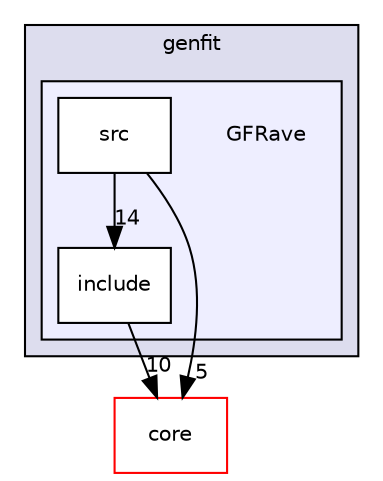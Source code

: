 digraph "genfit/GFRave" {
  compound=true
  node [ fontsize="10", fontname="Helvetica"];
  edge [ labelfontsize="10", labelfontname="Helvetica"];
  subgraph clusterdir_a1ebdee7ea4e629a53aa4045c16b947a {
    graph [ bgcolor="#ddddee", pencolor="black", label="genfit" fontname="Helvetica", fontsize="10", URL="dir_a1ebdee7ea4e629a53aa4045c16b947a.html"]
  subgraph clusterdir_9ce5eb3caabede848a0b04fd0324406f {
    graph [ bgcolor="#eeeeff", pencolor="black", label="" URL="dir_9ce5eb3caabede848a0b04fd0324406f.html"];
    dir_9ce5eb3caabede848a0b04fd0324406f [shape=plaintext label="GFRave"];
    dir_f4d9f0876db00cb6d13c94fe7566c4d6 [shape=box label="include" color="black" fillcolor="white" style="filled" URL="dir_f4d9f0876db00cb6d13c94fe7566c4d6.html"];
    dir_fbdea72451807340c32ca43e171824b7 [shape=box label="src" color="black" fillcolor="white" style="filled" URL="dir_fbdea72451807340c32ca43e171824b7.html"];
  }
  }
  dir_7a40b7556c10f243ca9453eab1d74876 [shape=box label="core" fillcolor="white" style="filled" color="red" URL="dir_7a40b7556c10f243ca9453eab1d74876.html"];
  dir_f4d9f0876db00cb6d13c94fe7566c4d6->dir_7a40b7556c10f243ca9453eab1d74876 [headlabel="10", labeldistance=1.5 headhref="dir_000050_000029.html"];
  dir_fbdea72451807340c32ca43e171824b7->dir_f4d9f0876db00cb6d13c94fe7566c4d6 [headlabel="14", labeldistance=1.5 headhref="dir_000051_000050.html"];
  dir_fbdea72451807340c32ca43e171824b7->dir_7a40b7556c10f243ca9453eab1d74876 [headlabel="5", labeldistance=1.5 headhref="dir_000051_000029.html"];
}
